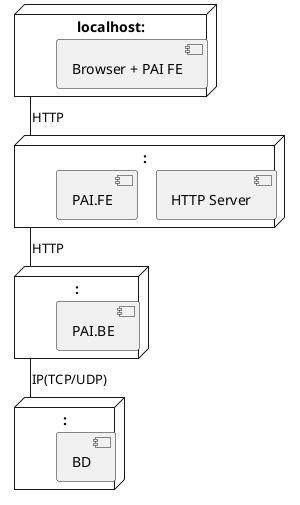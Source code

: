 @startuml
'https://plantuml.com/component-diagram
!pragma layout smetana
node "localhost:" as Localhost {
  [Browser + PAI FE]
}

node ":" as Server {
  [HTTP Server]
  [PAI.FE]
}

node ":" as Backend {
  [PAI.BE]
}

node ":" as Database {
  [BD]
}

Localhost -- Server : HTTP
Server -- Backend : HTTP
Backend -- Database : IP(TCP/UDP)

@enduml